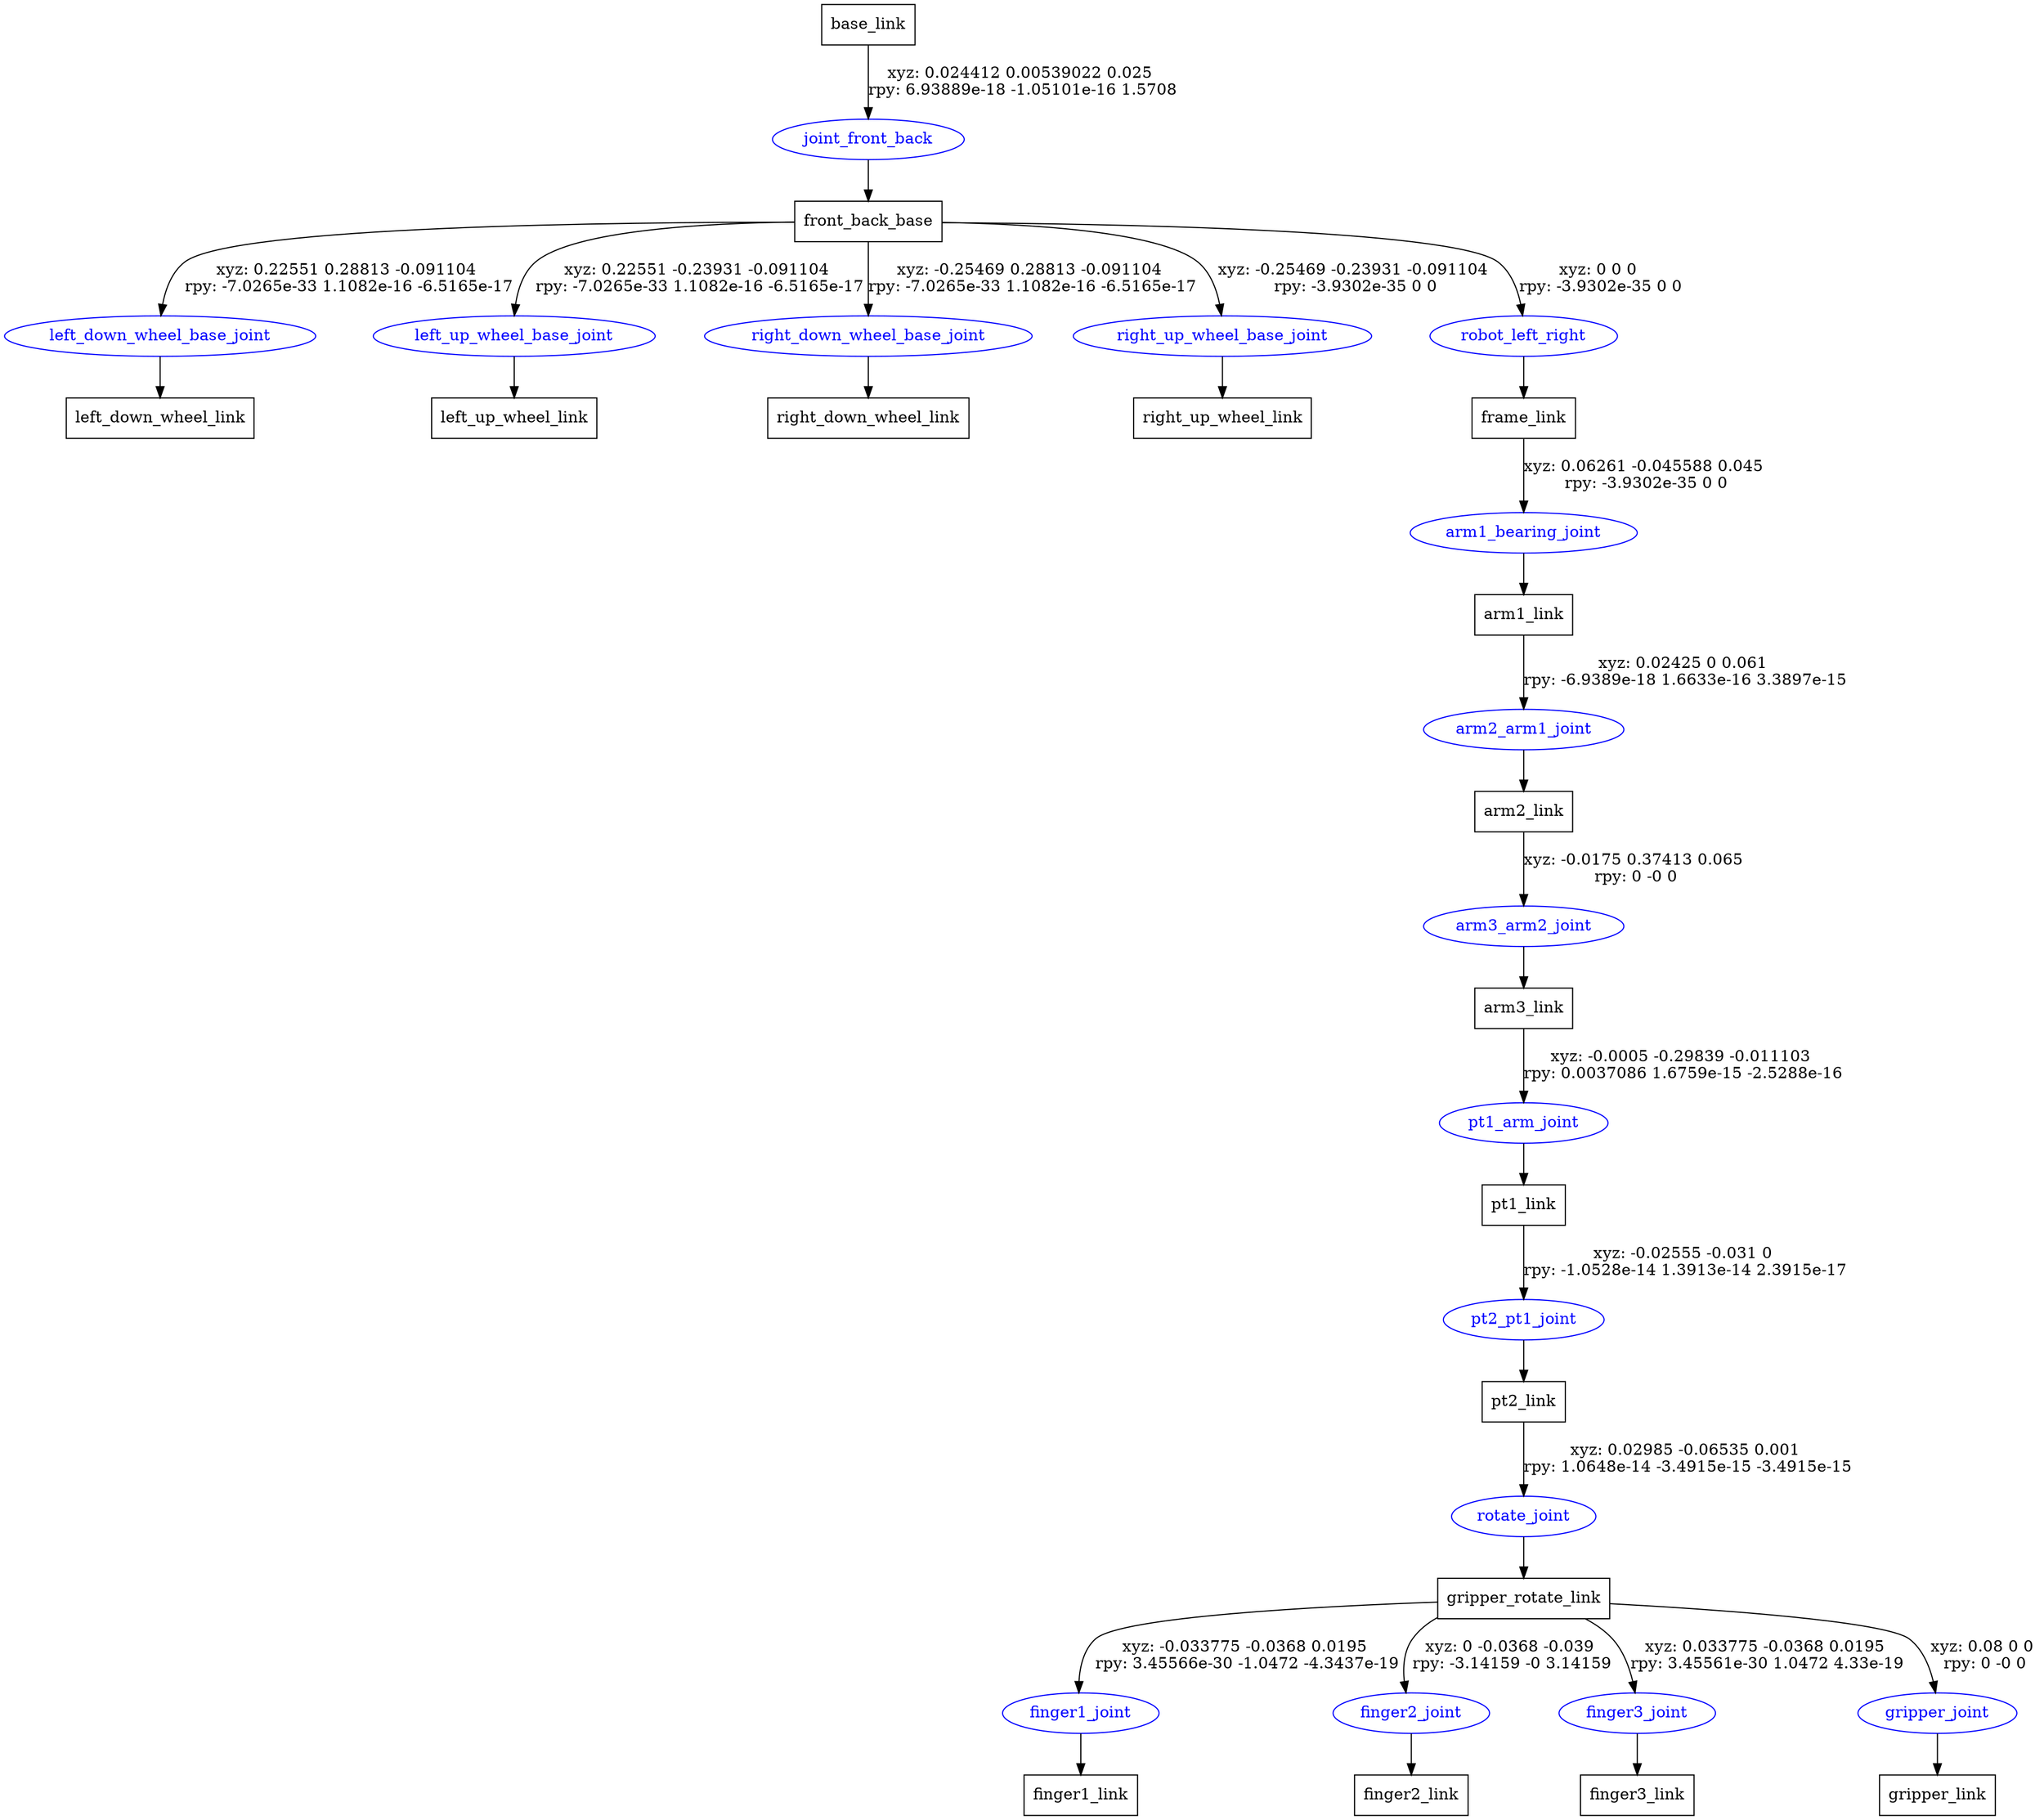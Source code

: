 digraph G {
node [shape=box];
"base_link" [label="base_link"];
"front_back_base" [label="front_back_base"];
"left_down_wheel_link" [label="left_down_wheel_link"];
"left_up_wheel_link" [label="left_up_wheel_link"];
"right_down_wheel_link" [label="right_down_wheel_link"];
"right_up_wheel_link" [label="right_up_wheel_link"];
"frame_link" [label="frame_link"];
"arm1_link" [label="arm1_link"];
"arm2_link" [label="arm2_link"];
"arm3_link" [label="arm3_link"];
"pt1_link" [label="pt1_link"];
"pt2_link" [label="pt2_link"];
"gripper_rotate_link" [label="gripper_rotate_link"];
"finger1_link" [label="finger1_link"];
"finger2_link" [label="finger2_link"];
"finger3_link" [label="finger3_link"];
"gripper_link" [label="gripper_link"];
node [shape=ellipse, color=blue, fontcolor=blue];
"base_link" -> "joint_front_back" [label="xyz: 0.024412 0.00539022 0.025 \nrpy: 6.93889e-18 -1.05101e-16 1.5708"]
"joint_front_back" -> "front_back_base"
"front_back_base" -> "left_down_wheel_base_joint" [label="xyz: 0.22551 0.28813 -0.091104 \nrpy: -7.0265e-33 1.1082e-16 -6.5165e-17"]
"left_down_wheel_base_joint" -> "left_down_wheel_link"
"front_back_base" -> "left_up_wheel_base_joint" [label="xyz: 0.22551 -0.23931 -0.091104 \nrpy: -7.0265e-33 1.1082e-16 -6.5165e-17"]
"left_up_wheel_base_joint" -> "left_up_wheel_link"
"front_back_base" -> "right_down_wheel_base_joint" [label="xyz: -0.25469 0.28813 -0.091104 \nrpy: -7.0265e-33 1.1082e-16 -6.5165e-17"]
"right_down_wheel_base_joint" -> "right_down_wheel_link"
"front_back_base" -> "right_up_wheel_base_joint" [label="xyz: -0.25469 -0.23931 -0.091104 \nrpy: -3.9302e-35 0 0"]
"right_up_wheel_base_joint" -> "right_up_wheel_link"
"front_back_base" -> "robot_left_right" [label="xyz: 0 0 0 \nrpy: -3.9302e-35 0 0"]
"robot_left_right" -> "frame_link"
"frame_link" -> "arm1_bearing_joint" [label="xyz: 0.06261 -0.045588 0.045 \nrpy: -3.9302e-35 0 0"]
"arm1_bearing_joint" -> "arm1_link"
"arm1_link" -> "arm2_arm1_joint" [label="xyz: 0.02425 0 0.061 \nrpy: -6.9389e-18 1.6633e-16 3.3897e-15"]
"arm2_arm1_joint" -> "arm2_link"
"arm2_link" -> "arm3_arm2_joint" [label="xyz: -0.0175 0.37413 0.065 \nrpy: 0 -0 0"]
"arm3_arm2_joint" -> "arm3_link"
"arm3_link" -> "pt1_arm_joint" [label="xyz: -0.0005 -0.29839 -0.011103 \nrpy: 0.0037086 1.6759e-15 -2.5288e-16"]
"pt1_arm_joint" -> "pt1_link"
"pt1_link" -> "pt2_pt1_joint" [label="xyz: -0.02555 -0.031 0 \nrpy: -1.0528e-14 1.3913e-14 2.3915e-17"]
"pt2_pt1_joint" -> "pt2_link"
"pt2_link" -> "rotate_joint" [label="xyz: 0.02985 -0.06535 0.001 \nrpy: 1.0648e-14 -3.4915e-15 -3.4915e-15"]
"rotate_joint" -> "gripper_rotate_link"
"gripper_rotate_link" -> "finger1_joint" [label="xyz: -0.033775 -0.0368 0.0195 \nrpy: 3.45566e-30 -1.0472 -4.3437e-19"]
"finger1_joint" -> "finger1_link"
"gripper_rotate_link" -> "finger2_joint" [label="xyz: 0 -0.0368 -0.039 \nrpy: -3.14159 -0 3.14159"]
"finger2_joint" -> "finger2_link"
"gripper_rotate_link" -> "finger3_joint" [label="xyz: 0.033775 -0.0368 0.0195 \nrpy: 3.45561e-30 1.0472 4.33e-19"]
"finger3_joint" -> "finger3_link"
"gripper_rotate_link" -> "gripper_joint" [label="xyz: 0.08 0 0 \nrpy: 0 -0 0"]
"gripper_joint" -> "gripper_link"
}
